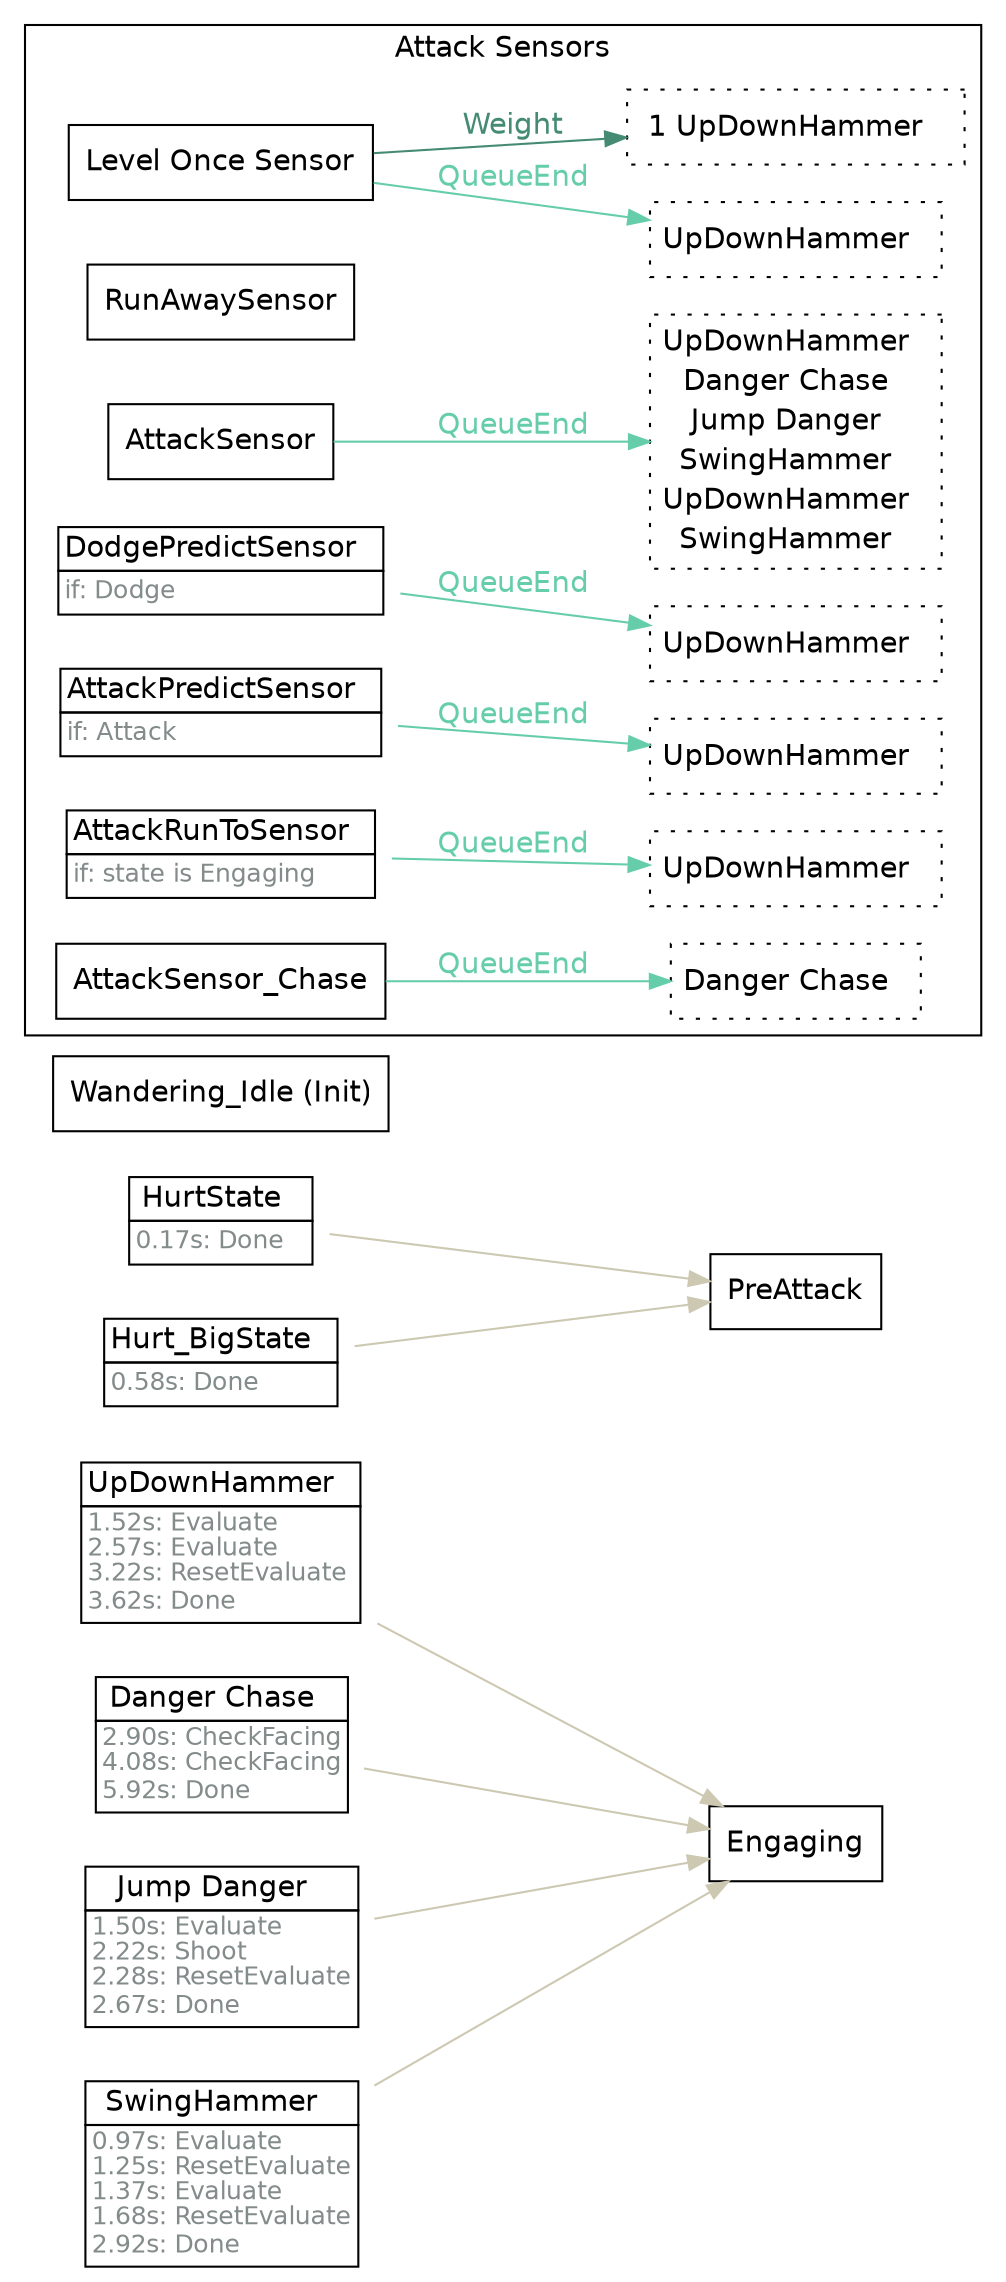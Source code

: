 strict digraph "Foo" {
	"rankdir"="LR";
	node ["shape"="box", "fontname"="Helvetica"];
	edge ["fontname"="Helvetica"];
	"UpDownHammer" ["shape"="plaintext", "label"=<<TABLE border="0" cellborder="1" cellspacing="0" cellpadding="2"><TR><TD >UpDownHammer  </TD></TR><TR><TD align="left" balign="left"><FONT point-size="12" color="azure4">1.52s: Evaluate<br/>2.57s: Evaluate<br/>3.22s: ResetEvaluate<br/>3.62s: Done</FONT>  </TD></TR></TABLE>>]
	"UpDownHammer" -> "Engaging"  ["color"="cornsilk3", "fontcolor"="cornsilk3"]
	"Danger Chase" ["shape"="plaintext", "label"=<<TABLE border="0" cellborder="1" cellspacing="0" cellpadding="2"><TR><TD >Danger Chase  </TD></TR><TR><TD align="left" balign="left"><FONT point-size="12" color="azure4">2.90s: CheckFacing<br/>4.08s: CheckFacing<br/>5.92s: Done</FONT>  </TD></TR></TABLE>>]
	"Danger Chase" -> "Engaging"  ["color"="cornsilk3", "fontcolor"="cornsilk3"]
	"Jump Danger" ["shape"="plaintext", "label"=<<TABLE border="0" cellborder="1" cellspacing="0" cellpadding="2"><TR><TD >Jump Danger  </TD></TR><TR><TD align="left" balign="left"><FONT point-size="12" color="azure4">1.50s: Evaluate<br/>2.22s: Shoot<br/>2.28s: ResetEvaluate<br/>2.67s: Done</FONT>  </TD></TR></TABLE>>]
	"Jump Danger" -> "Engaging"  ["color"="cornsilk3", "fontcolor"="cornsilk3"]
	"SwingHammer" ["shape"="plaintext", "label"=<<TABLE border="0" cellborder="1" cellspacing="0" cellpadding="2"><TR><TD >SwingHammer  </TD></TR><TR><TD align="left" balign="left"><FONT point-size="12" color="azure4">0.97s: Evaluate<br/>1.25s: ResetEvaluate<br/>1.37s: Evaluate<br/>1.68s: ResetEvaluate<br/>2.92s: Done</FONT>  </TD></TR></TABLE>>]
	"SwingHammer" -> "Engaging"  ["color"="cornsilk3", "fontcolor"="cornsilk3"]
	"HurtState" ["shape"="plaintext", "label"=<<TABLE border="0" cellborder="1" cellspacing="0" cellpadding="2"><TR><TD >HurtState  </TD></TR><TR><TD align="left" balign="left"><FONT point-size="12" color="azure4">0.17s: Done</FONT>  </TD></TR></TABLE>>]
	"HurtState" -> "PreAttack"  ["color"="cornsilk3", "fontcolor"="cornsilk3"]
	"Hurt_BigState" ["shape"="plaintext", "label"=<<TABLE border="0" cellborder="1" cellspacing="0" cellpadding="2"><TR><TD >Hurt_BigState  </TD></TR><TR><TD align="left" balign="left"><FONT point-size="12" color="azure4">0.58s: Done</FONT>  </TD></TR></TABLE>>]
	"Hurt_BigState" -> "PreAttack"  ["color"="cornsilk3", "fontcolor"="cornsilk3"]
	"Wandering_Idle" ["label"="Wandering_Idle (Init)"]
	subgraph "cluster_attacksensors" {
		"rank"="sink";
		"label"="Attack Sensors";
		"fontname"="Helvetica";
		"Level Once Sensor" ["label"="Level Once Sensor"]
		"Level Once Sensor_linked" ["shape"="box", "style"="dotted", "label"=<<TABLE border="0" cellborder="0" cellspacing="0" cellpadding="2"><TR><TD>UpDownHammer  </TD></TR></TABLE>>, "margin"="0.05"]
		"Level Once Sensor" -> "Level Once Sensor_linked"  ["label"="QueueEnd", "color"="aquamarine3", "fontcolor"="aquamarine3"]
		"Level Once Sensor_mustuse" ["shape"="box", "style"="dotted", "label"=<<TABLE border="0" cellborder="0" cellspacing="0" cellpadding="2"><TR><TD>1 UpDownHammer  </TD></TR></TABLE>>]
		"Level Once Sensor" -> "Level Once Sensor_mustuse"  ["label"="Weight", "color"="aquamarine4", "fontcolor"="aquamarine4"]
		"RunAwaySensor" ["label"="RunAwaySensor"]
		"AttackSensor" ["label"="AttackSensor"]
		"AttackSensor_linked" ["shape"="box", "style"="dotted", "label"=<<TABLE border="0" cellborder="0" cellspacing="0" cellpadding="2"><TR><TD>UpDownHammer  </TD></TR><TR><TD>Danger Chase  </TD></TR><TR><TD>Jump Danger  </TD></TR><TR><TD>SwingHammer  </TD></TR><TR><TD>UpDownHammer  </TD></TR><TR><TD>SwingHammer  </TD></TR></TABLE>>, "margin"="0.05"]
		"AttackSensor" -> "AttackSensor_linked"  ["label"="QueueEnd", "color"="aquamarine3", "fontcolor"="aquamarine3"]
		"DodgePredictSensor" ["shape"="plaintext", "label"=<<TABLE border="0" cellborder="1" cellspacing="0" cellpadding="2"><TR><TD >DodgePredictSensor  </TD></TR><TR><TD align="left" balign="left"><FONT point-size="12" color="azure4">if: Dodge</FONT>  </TD></TR></TABLE>>]
		"DodgePredictSensor_linked" ["shape"="box", "style"="dotted", "label"=<<TABLE border="0" cellborder="0" cellspacing="0" cellpadding="2"><TR><TD>UpDownHammer  </TD></TR></TABLE>>, "margin"="0.05"]
		"DodgePredictSensor" -> "DodgePredictSensor_linked"  ["label"="QueueEnd", "color"="aquamarine3", "fontcolor"="aquamarine3"]
		"AttackPredictSensor" ["shape"="plaintext", "label"=<<TABLE border="0" cellborder="1" cellspacing="0" cellpadding="2"><TR><TD >AttackPredictSensor  </TD></TR><TR><TD align="left" balign="left"><FONT point-size="12" color="azure4">if: Attack</FONT>  </TD></TR></TABLE>>]
		"AttackPredictSensor_linked" ["shape"="box", "style"="dotted", "label"=<<TABLE border="0" cellborder="0" cellspacing="0" cellpadding="2"><TR><TD>UpDownHammer  </TD></TR></TABLE>>, "margin"="0.05"]
		"AttackPredictSensor" -> "AttackPredictSensor_linked"  ["label"="QueueEnd", "color"="aquamarine3", "fontcolor"="aquamarine3"]
		"AttackRunToSensor" ["shape"="plaintext", "label"=<<TABLE border="0" cellborder="1" cellspacing="0" cellpadding="2"><TR><TD >AttackRunToSensor  </TD></TR><TR><TD align="left" balign="left"><FONT point-size="12" color="azure4">if: state is Engaging</FONT>  </TD></TR></TABLE>>]
		"AttackRunToSensor_linked" ["shape"="box", "style"="dotted", "label"=<<TABLE border="0" cellborder="0" cellspacing="0" cellpadding="2"><TR><TD>UpDownHammer  </TD></TR></TABLE>>, "margin"="0.05"]
		"AttackRunToSensor" -> "AttackRunToSensor_linked"  ["label"="QueueEnd", "color"="aquamarine3", "fontcolor"="aquamarine3"]
		"AttackSensor_Chase" ["label"="AttackSensor_Chase"]
		"AttackSensor_Chase_linked" ["shape"="box", "style"="dotted", "label"=<<TABLE border="0" cellborder="0" cellspacing="0" cellpadding="2"><TR><TD>Danger Chase  </TD></TR></TABLE>>, "margin"="0.05"]
		"AttackSensor_Chase" -> "AttackSensor_Chase_linked"  ["label"="QueueEnd", "color"="aquamarine3", "fontcolor"="aquamarine3"]
	}
	
}
